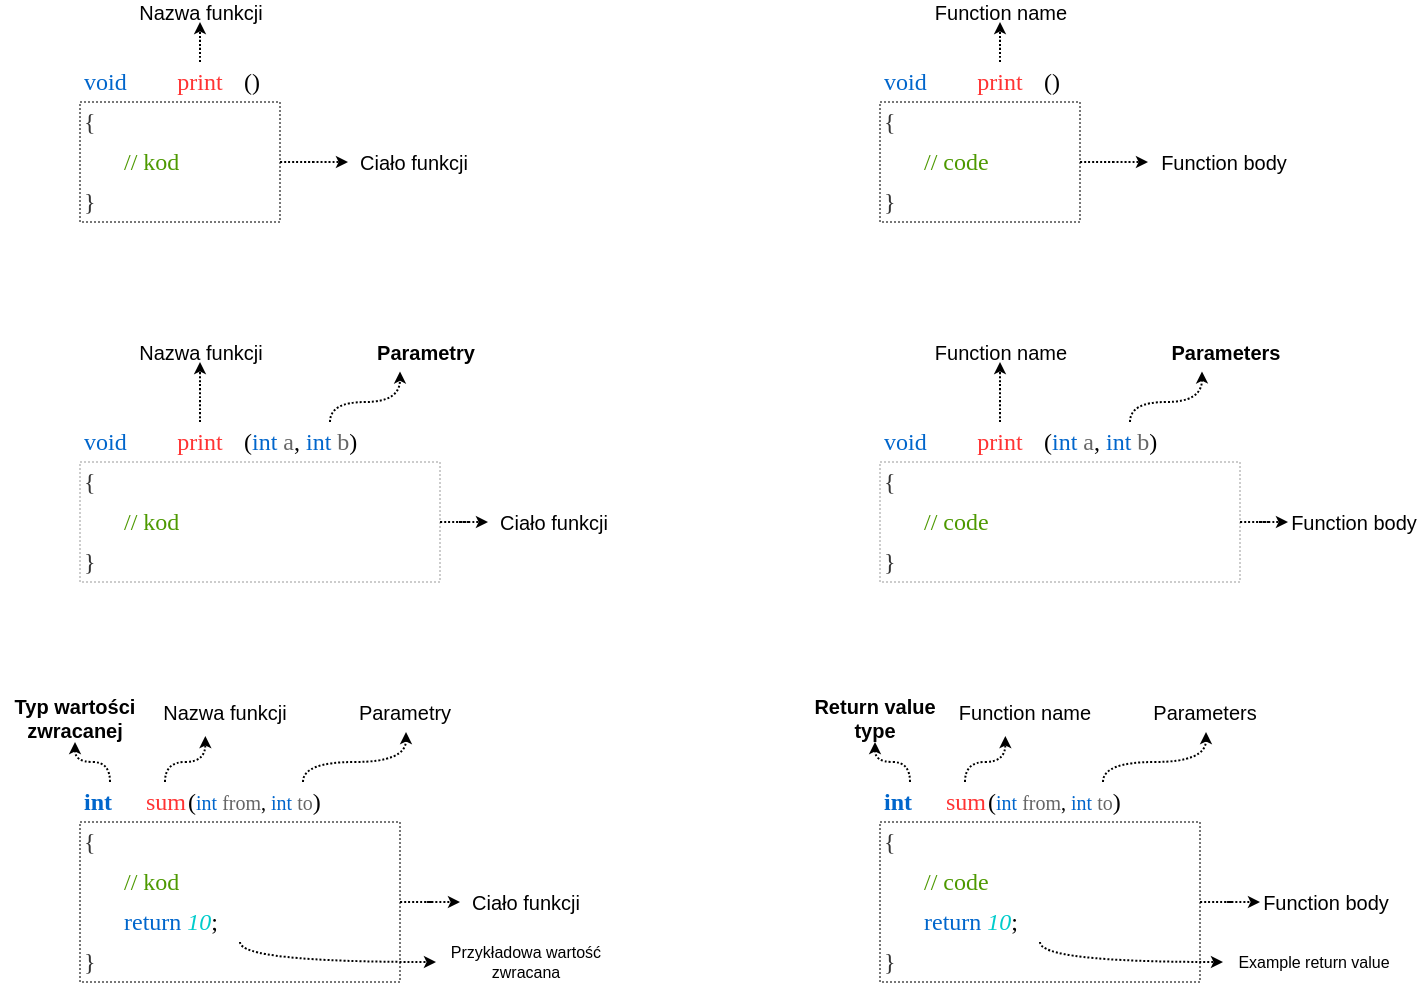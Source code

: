 <mxfile version="15.4.0" type="device"><diagram id="uD5Wg_vTUox0HASATm5Y" name="Page-1"><mxGraphModel dx="1185" dy="680" grid="1" gridSize="10" guides="1" tooltips="1" connect="1" arrows="1" fold="1" page="1" pageScale="1" pageWidth="827" pageHeight="1169" math="0" shadow="0"><root><mxCell id="0"/><mxCell id="1" parent="0"/><mxCell id="SHShmE8Oc1hTDDuGJQSR-27" value="" style="rounded=0;whiteSpace=wrap;html=1;dashed=1;dashPattern=1 1;fontFamily=Helvetica;fontColor=#000000;strokeWidth=1;fillColor=none;align=left;strokeColor=#00000088;" parent="1" vertex="1"><mxGeometry x="200" y="270" width="100" height="60" as="geometry"/></mxCell><mxCell id="SHShmE8Oc1hTDDuGJQSR-2" value="void" style="text;html=1;strokeColor=none;fillColor=none;align=left;verticalAlign=middle;whiteSpace=wrap;rounded=0;fontFamily=Jetbrains Mono;fontStyle=0;fontColor=#0066CC;" parent="1" vertex="1"><mxGeometry x="200" y="250" width="40" height="20" as="geometry"/></mxCell><mxCell id="SHShmE8Oc1hTDDuGJQSR-26" style="edgeStyle=orthogonalEdgeStyle;curved=1;rounded=0;orthogonalLoop=1;jettySize=auto;html=1;dashed=1;dashPattern=1 1;fontFamily=Helvetica;fontColor=#000000;entryX=0.5;entryY=1;entryDx=0;entryDy=0;startSize=6;endSize=3;" parent="1" source="SHShmE8Oc1hTDDuGJQSR-3" target="SHShmE8Oc1hTDDuGJQSR-25" edge="1"><mxGeometry relative="1" as="geometry"><Array as="points"><mxPoint x="260" y="240"/><mxPoint x="260" y="240"/></Array></mxGeometry></mxCell><mxCell id="SHShmE8Oc1hTDDuGJQSR-3" value="print" style="text;html=1;strokeColor=none;fillColor=none;align=center;verticalAlign=middle;whiteSpace=wrap;rounded=0;fontFamily=Jetbrains Mono;fontColor=#FF3333;" parent="1" vertex="1"><mxGeometry x="240" y="250" width="40" height="20" as="geometry"/></mxCell><mxCell id="SHShmE8Oc1hTDDuGJQSR-4" value="()" style="text;html=1;strokeColor=none;fillColor=none;align=left;verticalAlign=middle;whiteSpace=wrap;rounded=0;spacingRight=0;spacingLeft=0;fontFamily=Jetbrains Mono;" parent="1" vertex="1"><mxGeometry x="280" y="250" width="20" height="20" as="geometry"/></mxCell><mxCell id="SHShmE8Oc1hTDDuGJQSR-5" value="{" style="text;html=1;strokeColor=none;fillColor=none;align=left;verticalAlign=middle;whiteSpace=wrap;rounded=0;fontFamily=Jetbrains Mono;fontColor=#333333;" parent="1" vertex="1"><mxGeometry x="200" y="270" width="60" height="20" as="geometry"/></mxCell><mxCell id="SHShmE8Oc1hTDDuGJQSR-6" value="}" style="text;html=1;strokeColor=none;fillColor=none;align=left;verticalAlign=middle;whiteSpace=wrap;rounded=0;fontFamily=Jetbrains Mono;fontColor=#333333;" parent="1" vertex="1"><mxGeometry x="200" y="310" width="60" height="20" as="geometry"/></mxCell><mxCell id="SHShmE8Oc1hTDDuGJQSR-7" value="// kod" style="text;html=1;strokeColor=none;fillColor=none;align=left;verticalAlign=middle;whiteSpace=wrap;rounded=0;fontFamily=Jetbrains Mono;fontColor=#4D9900;" parent="1" vertex="1"><mxGeometry x="220" y="290" width="60" height="20" as="geometry"/></mxCell><mxCell id="SHShmE8Oc1hTDDuGJQSR-25" value="Nazwa funkcji" style="text;html=1;strokeColor=none;fillColor=none;align=center;verticalAlign=middle;whiteSpace=wrap;rounded=0;dashed=1;dashPattern=1 1;fontFamily=Helvetica;fontColor=#000000;fontStyle=0;fontSize=10;" parent="1" vertex="1"><mxGeometry x="222.5" y="220" width="75" height="10" as="geometry"/></mxCell><mxCell id="SHShmE8Oc1hTDDuGJQSR-29" style="edgeStyle=orthogonalEdgeStyle;curved=1;rounded=0;orthogonalLoop=1;jettySize=auto;html=1;dashed=1;dashPattern=1 1;fontFamily=Helvetica;fontColor=#000000;startSize=6;endSize=3;" parent="1" source="SHShmE8Oc1hTDDuGJQSR-27" target="SHShmE8Oc1hTDDuGJQSR-28" edge="1"><mxGeometry relative="1" as="geometry"/></mxCell><mxCell id="SHShmE8Oc1hTDDuGJQSR-28" value="Ciało funkcji" style="text;html=1;strokeColor=none;fillColor=none;align=center;verticalAlign=middle;whiteSpace=wrap;rounded=0;dashed=1;dashPattern=1 1;fontFamily=Helvetica;fontColor=#000000;fontSize=10;" parent="1" vertex="1"><mxGeometry x="334" y="292.5" width="66" height="15" as="geometry"/></mxCell><mxCell id="SHShmE8Oc1hTDDuGJQSR-31" value="" style="rounded=0;whiteSpace=wrap;html=1;dashed=1;dashPattern=1 1;fontFamily=Helvetica;fontColor=#000000;strokeWidth=1;fillColor=none;align=left;strokeColor=#00000088;" parent="1" vertex="1"><mxGeometry x="600" y="270" width="100" height="60" as="geometry"/></mxCell><mxCell id="SHShmE8Oc1hTDDuGJQSR-32" value="void" style="text;html=1;strokeColor=none;fillColor=none;align=left;verticalAlign=middle;whiteSpace=wrap;rounded=0;fontFamily=Jetbrains Mono;fontStyle=0;fontColor=#0066CC;" parent="1" vertex="1"><mxGeometry x="600" y="250" width="40" height="20" as="geometry"/></mxCell><mxCell id="SHShmE8Oc1hTDDuGJQSR-33" style="edgeStyle=orthogonalEdgeStyle;curved=1;rounded=0;orthogonalLoop=1;jettySize=auto;html=1;dashed=1;dashPattern=1 1;fontFamily=Helvetica;fontColor=#000000;entryX=0.5;entryY=1;entryDx=0;entryDy=0;startSize=6;endSize=3;" parent="1" source="SHShmE8Oc1hTDDuGJQSR-34" target="SHShmE8Oc1hTDDuGJQSR-39" edge="1"><mxGeometry relative="1" as="geometry"><Array as="points"><mxPoint x="660" y="240"/><mxPoint x="660" y="240"/></Array></mxGeometry></mxCell><mxCell id="SHShmE8Oc1hTDDuGJQSR-34" value="print" style="text;html=1;strokeColor=none;fillColor=none;align=center;verticalAlign=middle;whiteSpace=wrap;rounded=0;fontFamily=Jetbrains Mono;fontColor=#FF3333;" parent="1" vertex="1"><mxGeometry x="640" y="250" width="40" height="20" as="geometry"/></mxCell><mxCell id="SHShmE8Oc1hTDDuGJQSR-35" value="()" style="text;html=1;strokeColor=none;fillColor=none;align=left;verticalAlign=middle;whiteSpace=wrap;rounded=0;spacingRight=0;spacingLeft=0;fontFamily=Jetbrains Mono;" parent="1" vertex="1"><mxGeometry x="680" y="250" width="20" height="20" as="geometry"/></mxCell><mxCell id="SHShmE8Oc1hTDDuGJQSR-36" value="{" style="text;html=1;strokeColor=none;fillColor=none;align=left;verticalAlign=middle;whiteSpace=wrap;rounded=0;fontFamily=Jetbrains Mono;fontColor=#333333;" parent="1" vertex="1"><mxGeometry x="600" y="270" width="60" height="20" as="geometry"/></mxCell><mxCell id="SHShmE8Oc1hTDDuGJQSR-37" value="}" style="text;html=1;strokeColor=none;fillColor=none;align=left;verticalAlign=middle;whiteSpace=wrap;rounded=0;fontFamily=Jetbrains Mono;fontColor=#333333;" parent="1" vertex="1"><mxGeometry x="600" y="310" width="60" height="20" as="geometry"/></mxCell><mxCell id="SHShmE8Oc1hTDDuGJQSR-38" value="// code" style="text;html=1;strokeColor=none;fillColor=none;align=left;verticalAlign=middle;whiteSpace=wrap;rounded=0;fontFamily=Jetbrains Mono;fontColor=#4D9900;" parent="1" vertex="1"><mxGeometry x="620" y="290" width="60" height="20" as="geometry"/></mxCell><mxCell id="SHShmE8Oc1hTDDuGJQSR-39" value="Function name" style="text;html=1;strokeColor=none;fillColor=none;align=center;verticalAlign=middle;whiteSpace=wrap;rounded=0;dashed=1;dashPattern=1 1;fontFamily=Helvetica;fontColor=#000000;fontStyle=0;fontSize=10;" parent="1" vertex="1"><mxGeometry x="622.5" y="220" width="75" height="10" as="geometry"/></mxCell><mxCell id="SHShmE8Oc1hTDDuGJQSR-40" style="edgeStyle=orthogonalEdgeStyle;curved=1;rounded=0;orthogonalLoop=1;jettySize=auto;html=1;dashed=1;dashPattern=1 1;fontFamily=Helvetica;fontColor=#000000;startSize=6;endSize=3;" parent="1" source="SHShmE8Oc1hTDDuGJQSR-31" target="SHShmE8Oc1hTDDuGJQSR-41" edge="1"><mxGeometry relative="1" as="geometry"/></mxCell><mxCell id="SHShmE8Oc1hTDDuGJQSR-41" value="Function body" style="text;html=1;strokeColor=none;fillColor=none;align=center;verticalAlign=middle;whiteSpace=wrap;rounded=0;dashed=1;dashPattern=1 1;fontFamily=Helvetica;fontColor=#000000;fontSize=10;" parent="1" vertex="1"><mxGeometry x="734" y="292.5" width="76" height="15" as="geometry"/></mxCell><mxCell id="SHShmE8Oc1hTDDuGJQSR-43" value="" style="rounded=0;whiteSpace=wrap;html=1;dashed=1;dashPattern=1 1;fontFamily=Helvetica;fontColor=#000000;strokeWidth=1;fillColor=none;align=left;strokeColor=#00000088;" parent="1" vertex="1"><mxGeometry x="200" y="630" width="160" height="80" as="geometry"/></mxCell><mxCell id="nnKkxsp8SOdUMAKDUH62-3" style="edgeStyle=orthogonalEdgeStyle;rounded=0;orthogonalLoop=1;jettySize=auto;html=1;entryX=0.5;entryY=1;entryDx=0;entryDy=0;endSize=3;curved=1;dashed=1;dashPattern=1 1;" parent="1" target="nnKkxsp8SOdUMAKDUH62-1" edge="1"><mxGeometry relative="1" as="geometry"><mxPoint x="215" y="610" as="sourcePoint"/><Array as="points"><mxPoint x="215" y="600"/><mxPoint x="198" y="600"/></Array></mxGeometry></mxCell><mxCell id="SHShmE8Oc1hTDDuGJQSR-44" value="int" style="text;html=1;strokeColor=none;fillColor=none;align=left;verticalAlign=middle;whiteSpace=wrap;rounded=0;fontFamily=Jetbrains Mono;fontStyle=1;fontColor=#0066CC;" parent="1" vertex="1"><mxGeometry x="200" y="610" width="40" height="20" as="geometry"/></mxCell><mxCell id="nnKkxsp8SOdUMAKDUH62-10" style="edgeStyle=orthogonalEdgeStyle;curved=1;rounded=0;orthogonalLoop=1;jettySize=auto;html=1;exitX=0.5;exitY=0;exitDx=0;exitDy=0;entryX=0.369;entryY=1.1;entryDx=0;entryDy=0;entryPerimeter=0;dashed=1;dashPattern=1 1;fontSize=8;fontColor=#000000;endSize=3;" parent="1" source="SHShmE8Oc1hTDDuGJQSR-46" target="SHShmE8Oc1hTDDuGJQSR-51" edge="1"><mxGeometry relative="1" as="geometry"><Array as="points"><mxPoint x="243" y="600"/><mxPoint x="263" y="600"/></Array></mxGeometry></mxCell><mxCell id="SHShmE8Oc1hTDDuGJQSR-46" value="sum" style="text;html=1;strokeColor=none;fillColor=none;align=center;verticalAlign=middle;whiteSpace=wrap;rounded=0;fontFamily=Jetbrains Mono;fontColor=#FF3333;" parent="1" vertex="1"><mxGeometry x="222.5" y="610" width="40" height="20" as="geometry"/></mxCell><mxCell id="SHShmE8Oc1hTDDuGJQSR-48" value="{" style="text;html=1;strokeColor=none;fillColor=none;align=left;verticalAlign=middle;whiteSpace=wrap;rounded=0;fontFamily=Jetbrains Mono;fontColor=#333333;" parent="1" vertex="1"><mxGeometry x="200" y="630" width="60" height="20" as="geometry"/></mxCell><mxCell id="SHShmE8Oc1hTDDuGJQSR-49" value="}" style="text;html=1;strokeColor=none;fillColor=none;align=left;verticalAlign=middle;whiteSpace=wrap;rounded=0;fontFamily=Jetbrains Mono;fontColor=#333333;" parent="1" vertex="1"><mxGeometry x="200" y="690" width="60" height="20" as="geometry"/></mxCell><mxCell id="SHShmE8Oc1hTDDuGJQSR-50" value="// kod" style="text;html=1;strokeColor=none;fillColor=none;align=left;verticalAlign=middle;whiteSpace=wrap;rounded=0;fontFamily=Jetbrains Mono;fontColor=#4D9900;" parent="1" vertex="1"><mxGeometry x="220" y="650" width="60" height="20" as="geometry"/></mxCell><mxCell id="SHShmE8Oc1hTDDuGJQSR-51" value="Nazwa funkcji" style="text;html=1;strokeColor=none;fillColor=none;align=center;verticalAlign=middle;whiteSpace=wrap;rounded=0;dashed=1;dashPattern=1 1;fontFamily=Helvetica;fontColor=#000000;fontStyle=0;fontSize=10;" parent="1" vertex="1"><mxGeometry x="235" y="565" width="75" height="20" as="geometry"/></mxCell><mxCell id="SHShmE8Oc1hTDDuGJQSR-52" style="edgeStyle=orthogonalEdgeStyle;curved=1;rounded=0;orthogonalLoop=1;jettySize=auto;html=1;dashed=1;dashPattern=1 1;fontFamily=Helvetica;fontColor=#000000;startSize=6;endSize=3;" parent="1" source="SHShmE8Oc1hTDDuGJQSR-43" target="SHShmE8Oc1hTDDuGJQSR-53" edge="1"><mxGeometry relative="1" as="geometry"/></mxCell><mxCell id="SHShmE8Oc1hTDDuGJQSR-53" value="Ciało funkcji" style="text;html=1;strokeColor=none;fillColor=none;align=center;verticalAlign=middle;whiteSpace=wrap;rounded=0;dashed=1;dashPattern=1 1;fontFamily=Helvetica;fontColor=#000000;fontSize=10;" parent="1" vertex="1"><mxGeometry x="390" y="662.5" width="66" height="15" as="geometry"/></mxCell><mxCell id="DLtdxgox0L5jocIEncjj-4" value="" style="rounded=0;whiteSpace=wrap;html=1;dashed=1;dashPattern=1 1;fontFamily=Helvetica;fontColor=#000000;strokeWidth=1;fillColor=none;align=left;strokeColor=#CCCCCC;" parent="1" vertex="1"><mxGeometry x="200" y="450" width="180" height="60" as="geometry"/></mxCell><mxCell id="DLtdxgox0L5jocIEncjj-5" value="void" style="text;html=1;strokeColor=none;fillColor=none;align=left;verticalAlign=middle;whiteSpace=wrap;rounded=0;fontFamily=Jetbrains Mono;fontStyle=0;fontColor=#0066CC;" parent="1" vertex="1"><mxGeometry x="200" y="430" width="40" height="20" as="geometry"/></mxCell><mxCell id="DLtdxgox0L5jocIEncjj-6" style="edgeStyle=orthogonalEdgeStyle;curved=1;rounded=0;orthogonalLoop=1;jettySize=auto;html=1;dashed=1;dashPattern=1 1;fontFamily=Helvetica;fontColor=#000000;entryX=0.5;entryY=1;entryDx=0;entryDy=0;startSize=6;endSize=3;" parent="1" source="DLtdxgox0L5jocIEncjj-7" target="DLtdxgox0L5jocIEncjj-12" edge="1"><mxGeometry relative="1" as="geometry"><Array as="points"><mxPoint x="260" y="420"/><mxPoint x="260" y="420"/></Array></mxGeometry></mxCell><mxCell id="DLtdxgox0L5jocIEncjj-7" value="print" style="text;html=1;strokeColor=none;fillColor=none;align=center;verticalAlign=middle;whiteSpace=wrap;rounded=0;fontFamily=Jetbrains Mono;fontColor=#FF3333;" parent="1" vertex="1"><mxGeometry x="240" y="430" width="40" height="20" as="geometry"/></mxCell><mxCell id="DLtdxgox0L5jocIEncjj-16" style="edgeStyle=orthogonalEdgeStyle;rounded=0;orthogonalLoop=1;jettySize=auto;html=1;entryX=0.342;entryY=0.985;entryDx=0;entryDy=0;dashed=1;dashPattern=1 1;startSize=6;endSize=3;entryPerimeter=0;curved=1;" parent="1" source="DLtdxgox0L5jocIEncjj-8" target="DLtdxgox0L5jocIEncjj-15" edge="1"><mxGeometry relative="1" as="geometry"><Array as="points"><mxPoint x="325" y="420"/><mxPoint x="360" y="420"/><mxPoint x="360" y="405"/></Array></mxGeometry></mxCell><mxCell id="DLtdxgox0L5jocIEncjj-8" value="(&lt;font color=&quot;#0066cc&quot;&gt;int&lt;/font&gt; &lt;font color=&quot;#666666&quot;&gt;a&lt;/font&gt;, &lt;font color=&quot;#0066cc&quot;&gt;int&lt;/font&gt; &lt;font color=&quot;#666666&quot;&gt;b&lt;/font&gt;)" style="text;html=1;strokeColor=none;fillColor=none;align=left;verticalAlign=middle;whiteSpace=wrap;rounded=0;spacingRight=0;spacingLeft=0;fontFamily=Jetbrains Mono;" parent="1" vertex="1"><mxGeometry x="280" y="430" width="110" height="20" as="geometry"/></mxCell><mxCell id="DLtdxgox0L5jocIEncjj-9" value="{" style="text;html=1;strokeColor=none;fillColor=none;align=left;verticalAlign=middle;whiteSpace=wrap;rounded=0;fontFamily=Jetbrains Mono;fontColor=#333333;" parent="1" vertex="1"><mxGeometry x="200" y="450" width="60" height="20" as="geometry"/></mxCell><mxCell id="DLtdxgox0L5jocIEncjj-10" value="}" style="text;html=1;strokeColor=none;fillColor=none;align=left;verticalAlign=middle;whiteSpace=wrap;rounded=0;fontFamily=Jetbrains Mono;fontColor=#333333;" parent="1" vertex="1"><mxGeometry x="200" y="490" width="60" height="20" as="geometry"/></mxCell><mxCell id="DLtdxgox0L5jocIEncjj-11" value="// kod" style="text;html=1;strokeColor=none;fillColor=none;align=left;verticalAlign=middle;whiteSpace=wrap;rounded=0;fontFamily=Jetbrains Mono;fontColor=#4D9900;" parent="1" vertex="1"><mxGeometry x="220" y="470" width="60" height="20" as="geometry"/></mxCell><mxCell id="DLtdxgox0L5jocIEncjj-12" value="Nazwa funkcji" style="text;html=1;strokeColor=none;fillColor=none;align=center;verticalAlign=middle;whiteSpace=wrap;rounded=0;dashed=1;dashPattern=1 1;fontFamily=Helvetica;fontColor=#000000;fontStyle=0;fontSize=10;" parent="1" vertex="1"><mxGeometry x="222.5" y="390" width="75" height="10" as="geometry"/></mxCell><mxCell id="DLtdxgox0L5jocIEncjj-13" style="edgeStyle=orthogonalEdgeStyle;curved=1;rounded=0;orthogonalLoop=1;jettySize=auto;html=1;dashed=1;dashPattern=1 1;fontFamily=Helvetica;fontColor=#000000;startSize=6;endSize=3;" parent="1" source="DLtdxgox0L5jocIEncjj-4" target="DLtdxgox0L5jocIEncjj-14" edge="1"><mxGeometry relative="1" as="geometry"/></mxCell><mxCell id="DLtdxgox0L5jocIEncjj-14" value="Ciało funkcji" style="text;html=1;strokeColor=none;fillColor=none;align=center;verticalAlign=middle;whiteSpace=wrap;rounded=0;dashed=1;dashPattern=1 1;fontFamily=Helvetica;fontColor=#000000;fontSize=10;" parent="1" vertex="1"><mxGeometry x="404" y="472.5" width="66" height="15" as="geometry"/></mxCell><mxCell id="DLtdxgox0L5jocIEncjj-15" value="Parametry" style="text;html=1;strokeColor=none;fillColor=none;align=center;verticalAlign=middle;whiteSpace=wrap;rounded=0;dashed=1;dashPattern=1 1;fontFamily=Helvetica;fontColor=#000000;fontStyle=1;fontSize=10;" parent="1" vertex="1"><mxGeometry x="335" y="385" width="76" height="20" as="geometry"/></mxCell><mxCell id="DLtdxgox0L5jocIEncjj-17" value="" style="rounded=0;whiteSpace=wrap;html=1;dashed=1;dashPattern=1 1;fontFamily=Helvetica;fontColor=#000000;strokeWidth=1;fillColor=none;align=left;strokeColor=#CCCCCC;" parent="1" vertex="1"><mxGeometry x="600" y="450" width="180" height="60" as="geometry"/></mxCell><mxCell id="DLtdxgox0L5jocIEncjj-18" value="void" style="text;html=1;strokeColor=none;fillColor=none;align=left;verticalAlign=middle;whiteSpace=wrap;rounded=0;fontFamily=Jetbrains Mono;fontStyle=0;fontColor=#0066CC;" parent="1" vertex="1"><mxGeometry x="600" y="430" width="40" height="20" as="geometry"/></mxCell><mxCell id="DLtdxgox0L5jocIEncjj-19" style="edgeStyle=orthogonalEdgeStyle;curved=1;rounded=0;orthogonalLoop=1;jettySize=auto;html=1;dashed=1;dashPattern=1 1;fontFamily=Helvetica;fontColor=#000000;entryX=0.5;entryY=1;entryDx=0;entryDy=0;startSize=6;endSize=3;" parent="1" source="DLtdxgox0L5jocIEncjj-20" target="DLtdxgox0L5jocIEncjj-26" edge="1"><mxGeometry relative="1" as="geometry"><Array as="points"><mxPoint x="660" y="420"/><mxPoint x="660" y="420"/></Array></mxGeometry></mxCell><mxCell id="DLtdxgox0L5jocIEncjj-20" value="print" style="text;html=1;strokeColor=none;fillColor=none;align=center;verticalAlign=middle;whiteSpace=wrap;rounded=0;fontFamily=Jetbrains Mono;fontColor=#FF3333;" parent="1" vertex="1"><mxGeometry x="640" y="430" width="40" height="20" as="geometry"/></mxCell><mxCell id="DLtdxgox0L5jocIEncjj-21" style="edgeStyle=orthogonalEdgeStyle;rounded=0;orthogonalLoop=1;jettySize=auto;html=1;entryX=0.342;entryY=0.985;entryDx=0;entryDy=0;dashed=1;dashPattern=1 1;startSize=6;endSize=3;entryPerimeter=0;curved=1;" parent="1" source="DLtdxgox0L5jocIEncjj-22" target="DLtdxgox0L5jocIEncjj-29" edge="1"><mxGeometry relative="1" as="geometry"><Array as="points"><mxPoint x="725" y="420"/><mxPoint x="761" y="420"/></Array></mxGeometry></mxCell><mxCell id="DLtdxgox0L5jocIEncjj-22" value="(&lt;font color=&quot;#0066cc&quot;&gt;int&lt;/font&gt; &lt;font color=&quot;#666666&quot;&gt;a&lt;/font&gt;, &lt;font color=&quot;#0066cc&quot;&gt;int&lt;/font&gt; &lt;font color=&quot;#666666&quot;&gt;b&lt;/font&gt;)" style="text;html=1;strokeColor=none;fillColor=none;align=left;verticalAlign=middle;whiteSpace=wrap;rounded=0;spacingRight=0;spacingLeft=0;fontFamily=Jetbrains Mono;" parent="1" vertex="1"><mxGeometry x="680" y="430" width="110" height="20" as="geometry"/></mxCell><mxCell id="DLtdxgox0L5jocIEncjj-23" value="{" style="text;html=1;strokeColor=none;fillColor=none;align=left;verticalAlign=middle;whiteSpace=wrap;rounded=0;fontFamily=Jetbrains Mono;fontColor=#333333;" parent="1" vertex="1"><mxGeometry x="600" y="450" width="60" height="20" as="geometry"/></mxCell><mxCell id="DLtdxgox0L5jocIEncjj-24" value="}" style="text;html=1;strokeColor=none;fillColor=none;align=left;verticalAlign=middle;whiteSpace=wrap;rounded=0;fontFamily=Jetbrains Mono;fontColor=#333333;" parent="1" vertex="1"><mxGeometry x="600" y="490" width="60" height="20" as="geometry"/></mxCell><mxCell id="DLtdxgox0L5jocIEncjj-25" value="// code" style="text;html=1;strokeColor=none;fillColor=none;align=left;verticalAlign=middle;whiteSpace=wrap;rounded=0;fontFamily=Jetbrains Mono;fontColor=#4D9900;" parent="1" vertex="1"><mxGeometry x="620" y="470" width="60" height="20" as="geometry"/></mxCell><mxCell id="DLtdxgox0L5jocIEncjj-26" value="Function name" style="text;html=1;strokeColor=none;fillColor=none;align=center;verticalAlign=middle;whiteSpace=wrap;rounded=0;dashed=1;dashPattern=1 1;fontFamily=Helvetica;fontColor=#000000;fontStyle=0;fontSize=10;" parent="1" vertex="1"><mxGeometry x="622.5" y="390" width="75" height="10" as="geometry"/></mxCell><mxCell id="DLtdxgox0L5jocIEncjj-27" style="edgeStyle=orthogonalEdgeStyle;curved=1;rounded=0;orthogonalLoop=1;jettySize=auto;html=1;dashed=1;dashPattern=1 1;fontFamily=Helvetica;fontColor=#000000;startSize=6;endSize=3;" parent="1" source="DLtdxgox0L5jocIEncjj-17" target="DLtdxgox0L5jocIEncjj-28" edge="1"><mxGeometry relative="1" as="geometry"/></mxCell><mxCell id="DLtdxgox0L5jocIEncjj-28" value="Function body" style="text;html=1;strokeColor=none;fillColor=none;align=center;verticalAlign=middle;whiteSpace=wrap;rounded=0;dashed=1;dashPattern=1 1;fontFamily=Helvetica;fontColor=#000000;fontSize=10;" parent="1" vertex="1"><mxGeometry x="804" y="472.5" width="66" height="15" as="geometry"/></mxCell><mxCell id="DLtdxgox0L5jocIEncjj-29" value="Parameters" style="text;html=1;strokeColor=none;fillColor=none;align=center;verticalAlign=middle;whiteSpace=wrap;rounded=0;dashed=1;dashPattern=1 1;fontFamily=Helvetica;fontColor=#000000;fontStyle=1;fontSize=10;" parent="1" vertex="1"><mxGeometry x="735" y="385" width="76" height="20" as="geometry"/></mxCell><mxCell id="nnKkxsp8SOdUMAKDUH62-1" value="Typ wartości zwracanej" style="text;html=1;strokeColor=none;fillColor=none;align=center;verticalAlign=middle;whiteSpace=wrap;rounded=0;dashed=1;dashPattern=1 1;fontFamily=Helvetica;fontColor=#000000;fontStyle=1;fontSize=10;" parent="1" vertex="1"><mxGeometry x="160" y="565" width="75" height="25" as="geometry"/></mxCell><mxCell id="nnKkxsp8SOdUMAKDUH62-12" style="edgeStyle=orthogonalEdgeStyle;curved=1;rounded=0;orthogonalLoop=1;jettySize=auto;html=1;exitX=0.5;exitY=0;exitDx=0;exitDy=0;dashed=1;dashPattern=1 1;fontSize=8;fontColor=#000000;endSize=3;" parent="1" source="nnKkxsp8SOdUMAKDUH62-5" target="nnKkxsp8SOdUMAKDUH62-11" edge="1"><mxGeometry relative="1" as="geometry"><Array as="points"><mxPoint x="312" y="600"/><mxPoint x="363" y="600"/></Array></mxGeometry></mxCell><mxCell id="nnKkxsp8SOdUMAKDUH62-5" value="(&lt;font style=&quot;font-size: 10px&quot;&gt;&lt;font color=&quot;#0066cc&quot; style=&quot;font-size: 10px&quot;&gt;int&lt;/font&gt;&amp;nbsp;&lt;font color=&quot;#666666&quot; style=&quot;font-size: 10px&quot;&gt;from&lt;/font&gt;, &lt;font color=&quot;#0066cc&quot; style=&quot;font-size: 10px&quot;&gt;int&lt;/font&gt;&amp;nbsp;&lt;font color=&quot;#666666&quot; style=&quot;font-size: 10px&quot;&gt;to&lt;/font&gt;&lt;/font&gt;)" style="text;html=1;strokeColor=none;fillColor=none;align=left;verticalAlign=middle;whiteSpace=wrap;rounded=0;spacingRight=0;spacingLeft=0;fontFamily=Jetbrains Mono;" parent="1" vertex="1"><mxGeometry x="251.5" y="610" width="120" height="20" as="geometry"/></mxCell><mxCell id="nnKkxsp8SOdUMAKDUH62-8" style="edgeStyle=orthogonalEdgeStyle;curved=1;rounded=0;orthogonalLoop=1;jettySize=auto;html=1;exitX=0.75;exitY=1;exitDx=0;exitDy=0;entryX=0;entryY=0.5;entryDx=0;entryDy=0;dashed=1;dashPattern=1 1;fontSize=8;fontColor=#000000;endSize=3;" parent="1" source="nnKkxsp8SOdUMAKDUH62-6" target="nnKkxsp8SOdUMAKDUH62-7" edge="1"><mxGeometry relative="1" as="geometry"><Array as="points"><mxPoint x="280" y="700"/></Array></mxGeometry></mxCell><mxCell id="nnKkxsp8SOdUMAKDUH62-6" value="&lt;font color=&quot;#0066cc&quot;&gt;return&lt;/font&gt; &lt;i&gt;&lt;font color=&quot;#00cccc&quot;&gt;10&lt;/font&gt;&lt;/i&gt;;" style="text;html=1;strokeColor=none;fillColor=none;align=left;verticalAlign=middle;whiteSpace=wrap;rounded=0;fontFamily=Jetbrains Mono;fontColor=#000000;" parent="1" vertex="1"><mxGeometry x="220" y="670" width="80" height="20" as="geometry"/></mxCell><mxCell id="nnKkxsp8SOdUMAKDUH62-7" value="Przykładowa wartość zwracana" style="text;html=1;strokeColor=none;fillColor=none;align=center;verticalAlign=middle;whiteSpace=wrap;rounded=0;fontColor=#000000;fontSize=8;" parent="1" vertex="1"><mxGeometry x="378" y="690" width="90" height="20" as="geometry"/></mxCell><mxCell id="nnKkxsp8SOdUMAKDUH62-11" value="Parametry" style="text;html=1;strokeColor=none;fillColor=none;align=center;verticalAlign=middle;whiteSpace=wrap;rounded=0;dashed=1;dashPattern=1 1;fontFamily=Helvetica;fontColor=#000000;fontStyle=0;fontSize=10;" parent="1" vertex="1"><mxGeometry x="325" y="565" width="75" height="20" as="geometry"/></mxCell><mxCell id="nnKkxsp8SOdUMAKDUH62-15" value="" style="rounded=0;whiteSpace=wrap;html=1;dashed=1;dashPattern=1 1;fontFamily=Helvetica;fontColor=#000000;strokeWidth=1;fillColor=none;align=left;strokeColor=#00000088;" parent="1" vertex="1"><mxGeometry x="600" y="630" width="160" height="80" as="geometry"/></mxCell><mxCell id="nnKkxsp8SOdUMAKDUH62-16" style="edgeStyle=orthogonalEdgeStyle;rounded=0;orthogonalLoop=1;jettySize=auto;html=1;entryX=0.5;entryY=1;entryDx=0;entryDy=0;endSize=3;curved=1;dashed=1;dashPattern=1 1;" parent="1" target="nnKkxsp8SOdUMAKDUH62-26" edge="1"><mxGeometry relative="1" as="geometry"><mxPoint x="615" y="610" as="sourcePoint"/><Array as="points"><mxPoint x="615" y="600"/><mxPoint x="598" y="600"/></Array></mxGeometry></mxCell><mxCell id="nnKkxsp8SOdUMAKDUH62-17" value="int" style="text;html=1;strokeColor=none;fillColor=none;align=left;verticalAlign=middle;whiteSpace=wrap;rounded=0;fontFamily=Jetbrains Mono;fontStyle=1;fontColor=#0066CC;" parent="1" vertex="1"><mxGeometry x="600" y="610" width="40" height="20" as="geometry"/></mxCell><mxCell id="nnKkxsp8SOdUMAKDUH62-18" style="edgeStyle=orthogonalEdgeStyle;curved=1;rounded=0;orthogonalLoop=1;jettySize=auto;html=1;exitX=0.5;exitY=0;exitDx=0;exitDy=0;entryX=0.369;entryY=1.1;entryDx=0;entryDy=0;entryPerimeter=0;dashed=1;dashPattern=1 1;fontSize=8;fontColor=#000000;endSize=3;" parent="1" source="nnKkxsp8SOdUMAKDUH62-19" target="nnKkxsp8SOdUMAKDUH62-23" edge="1"><mxGeometry relative="1" as="geometry"><Array as="points"><mxPoint x="643" y="600"/><mxPoint x="663" y="600"/></Array></mxGeometry></mxCell><mxCell id="nnKkxsp8SOdUMAKDUH62-19" value="sum" style="text;html=1;strokeColor=none;fillColor=none;align=center;verticalAlign=middle;whiteSpace=wrap;rounded=0;fontFamily=Jetbrains Mono;fontColor=#FF3333;" parent="1" vertex="1"><mxGeometry x="622.5" y="610" width="40" height="20" as="geometry"/></mxCell><mxCell id="nnKkxsp8SOdUMAKDUH62-20" value="{" style="text;html=1;strokeColor=none;fillColor=none;align=left;verticalAlign=middle;whiteSpace=wrap;rounded=0;fontFamily=Jetbrains Mono;fontColor=#333333;" parent="1" vertex="1"><mxGeometry x="600" y="630" width="60" height="20" as="geometry"/></mxCell><mxCell id="nnKkxsp8SOdUMAKDUH62-21" value="}" style="text;html=1;strokeColor=none;fillColor=none;align=left;verticalAlign=middle;whiteSpace=wrap;rounded=0;fontFamily=Jetbrains Mono;fontColor=#333333;" parent="1" vertex="1"><mxGeometry x="600" y="690" width="60" height="20" as="geometry"/></mxCell><mxCell id="nnKkxsp8SOdUMAKDUH62-22" value="// code" style="text;html=1;strokeColor=none;fillColor=none;align=left;verticalAlign=middle;whiteSpace=wrap;rounded=0;fontFamily=Jetbrains Mono;fontColor=#4D9900;" parent="1" vertex="1"><mxGeometry x="620" y="650" width="60" height="20" as="geometry"/></mxCell><mxCell id="nnKkxsp8SOdUMAKDUH62-23" value="Function name" style="text;html=1;strokeColor=none;fillColor=none;align=center;verticalAlign=middle;whiteSpace=wrap;rounded=0;dashed=1;dashPattern=1 1;fontFamily=Helvetica;fontColor=#000000;fontStyle=0;fontSize=10;" parent="1" vertex="1"><mxGeometry x="635" y="565" width="75" height="20" as="geometry"/></mxCell><mxCell id="nnKkxsp8SOdUMAKDUH62-24" style="edgeStyle=orthogonalEdgeStyle;curved=1;rounded=0;orthogonalLoop=1;jettySize=auto;html=1;dashed=1;dashPattern=1 1;fontFamily=Helvetica;fontColor=#000000;startSize=6;endSize=3;" parent="1" source="nnKkxsp8SOdUMAKDUH62-15" target="nnKkxsp8SOdUMAKDUH62-25" edge="1"><mxGeometry relative="1" as="geometry"/></mxCell><mxCell id="nnKkxsp8SOdUMAKDUH62-25" value="Function body" style="text;html=1;strokeColor=none;fillColor=none;align=center;verticalAlign=middle;whiteSpace=wrap;rounded=0;dashed=1;dashPattern=1 1;fontFamily=Helvetica;fontColor=#000000;fontSize=10;" parent="1" vertex="1"><mxGeometry x="790" y="662.5" width="66" height="15" as="geometry"/></mxCell><mxCell id="nnKkxsp8SOdUMAKDUH62-26" value="Return value type" style="text;html=1;strokeColor=none;fillColor=none;align=center;verticalAlign=middle;whiteSpace=wrap;rounded=0;dashed=1;dashPattern=1 1;fontFamily=Helvetica;fontColor=#000000;fontStyle=1;fontSize=10;" parent="1" vertex="1"><mxGeometry x="560" y="565" width="75" height="25" as="geometry"/></mxCell><mxCell id="nnKkxsp8SOdUMAKDUH62-27" style="edgeStyle=orthogonalEdgeStyle;curved=1;rounded=0;orthogonalLoop=1;jettySize=auto;html=1;exitX=0.5;exitY=0;exitDx=0;exitDy=0;dashed=1;dashPattern=1 1;fontSize=8;fontColor=#000000;endSize=3;" parent="1" source="nnKkxsp8SOdUMAKDUH62-28" target="nnKkxsp8SOdUMAKDUH62-32" edge="1"><mxGeometry relative="1" as="geometry"><Array as="points"><mxPoint x="712" y="600"/><mxPoint x="763" y="600"/></Array></mxGeometry></mxCell><mxCell id="nnKkxsp8SOdUMAKDUH62-28" value="(&lt;font style=&quot;font-size: 10px&quot;&gt;&lt;font color=&quot;#0066cc&quot; style=&quot;font-size: 10px&quot;&gt;int&lt;/font&gt;&amp;nbsp;&lt;font color=&quot;#666666&quot; style=&quot;font-size: 10px&quot;&gt;from&lt;/font&gt;, &lt;font color=&quot;#0066cc&quot; style=&quot;font-size: 10px&quot;&gt;int&lt;/font&gt;&amp;nbsp;&lt;font color=&quot;#666666&quot; style=&quot;font-size: 10px&quot;&gt;to&lt;/font&gt;&lt;/font&gt;)" style="text;html=1;strokeColor=none;fillColor=none;align=left;verticalAlign=middle;whiteSpace=wrap;rounded=0;spacingRight=0;spacingLeft=0;fontFamily=Jetbrains Mono;" parent="1" vertex="1"><mxGeometry x="651.5" y="610" width="120" height="20" as="geometry"/></mxCell><mxCell id="nnKkxsp8SOdUMAKDUH62-29" style="edgeStyle=orthogonalEdgeStyle;curved=1;rounded=0;orthogonalLoop=1;jettySize=auto;html=1;exitX=0.75;exitY=1;exitDx=0;exitDy=0;entryX=0;entryY=0.5;entryDx=0;entryDy=0;dashed=1;dashPattern=1 1;fontSize=8;fontColor=#000000;endSize=3;" parent="1" source="nnKkxsp8SOdUMAKDUH62-30" target="nnKkxsp8SOdUMAKDUH62-31" edge="1"><mxGeometry relative="1" as="geometry"><Array as="points"><mxPoint x="680" y="700"/></Array></mxGeometry></mxCell><mxCell id="nnKkxsp8SOdUMAKDUH62-30" value="&lt;font color=&quot;#0066cc&quot;&gt;return&lt;/font&gt; &lt;i&gt;&lt;font color=&quot;#00cccc&quot;&gt;10&lt;/font&gt;&lt;/i&gt;;" style="text;html=1;strokeColor=none;fillColor=none;align=left;verticalAlign=middle;whiteSpace=wrap;rounded=0;fontFamily=Jetbrains Mono;fontColor=#000000;" parent="1" vertex="1"><mxGeometry x="620" y="670" width="80" height="20" as="geometry"/></mxCell><mxCell id="nnKkxsp8SOdUMAKDUH62-31" value="Example return value" style="text;html=1;strokeColor=none;fillColor=none;align=center;verticalAlign=middle;whiteSpace=wrap;rounded=0;fontColor=#000000;fontSize=8;" parent="1" vertex="1"><mxGeometry x="771.5" y="690" width="90" height="20" as="geometry"/></mxCell><mxCell id="nnKkxsp8SOdUMAKDUH62-32" value="Parameters" style="text;html=1;strokeColor=none;fillColor=none;align=center;verticalAlign=middle;whiteSpace=wrap;rounded=0;dashed=1;dashPattern=1 1;fontFamily=Helvetica;fontColor=#000000;fontStyle=0;fontSize=10;" parent="1" vertex="1"><mxGeometry x="725" y="565" width="75" height="20" as="geometry"/></mxCell></root></mxGraphModel></diagram></mxfile>